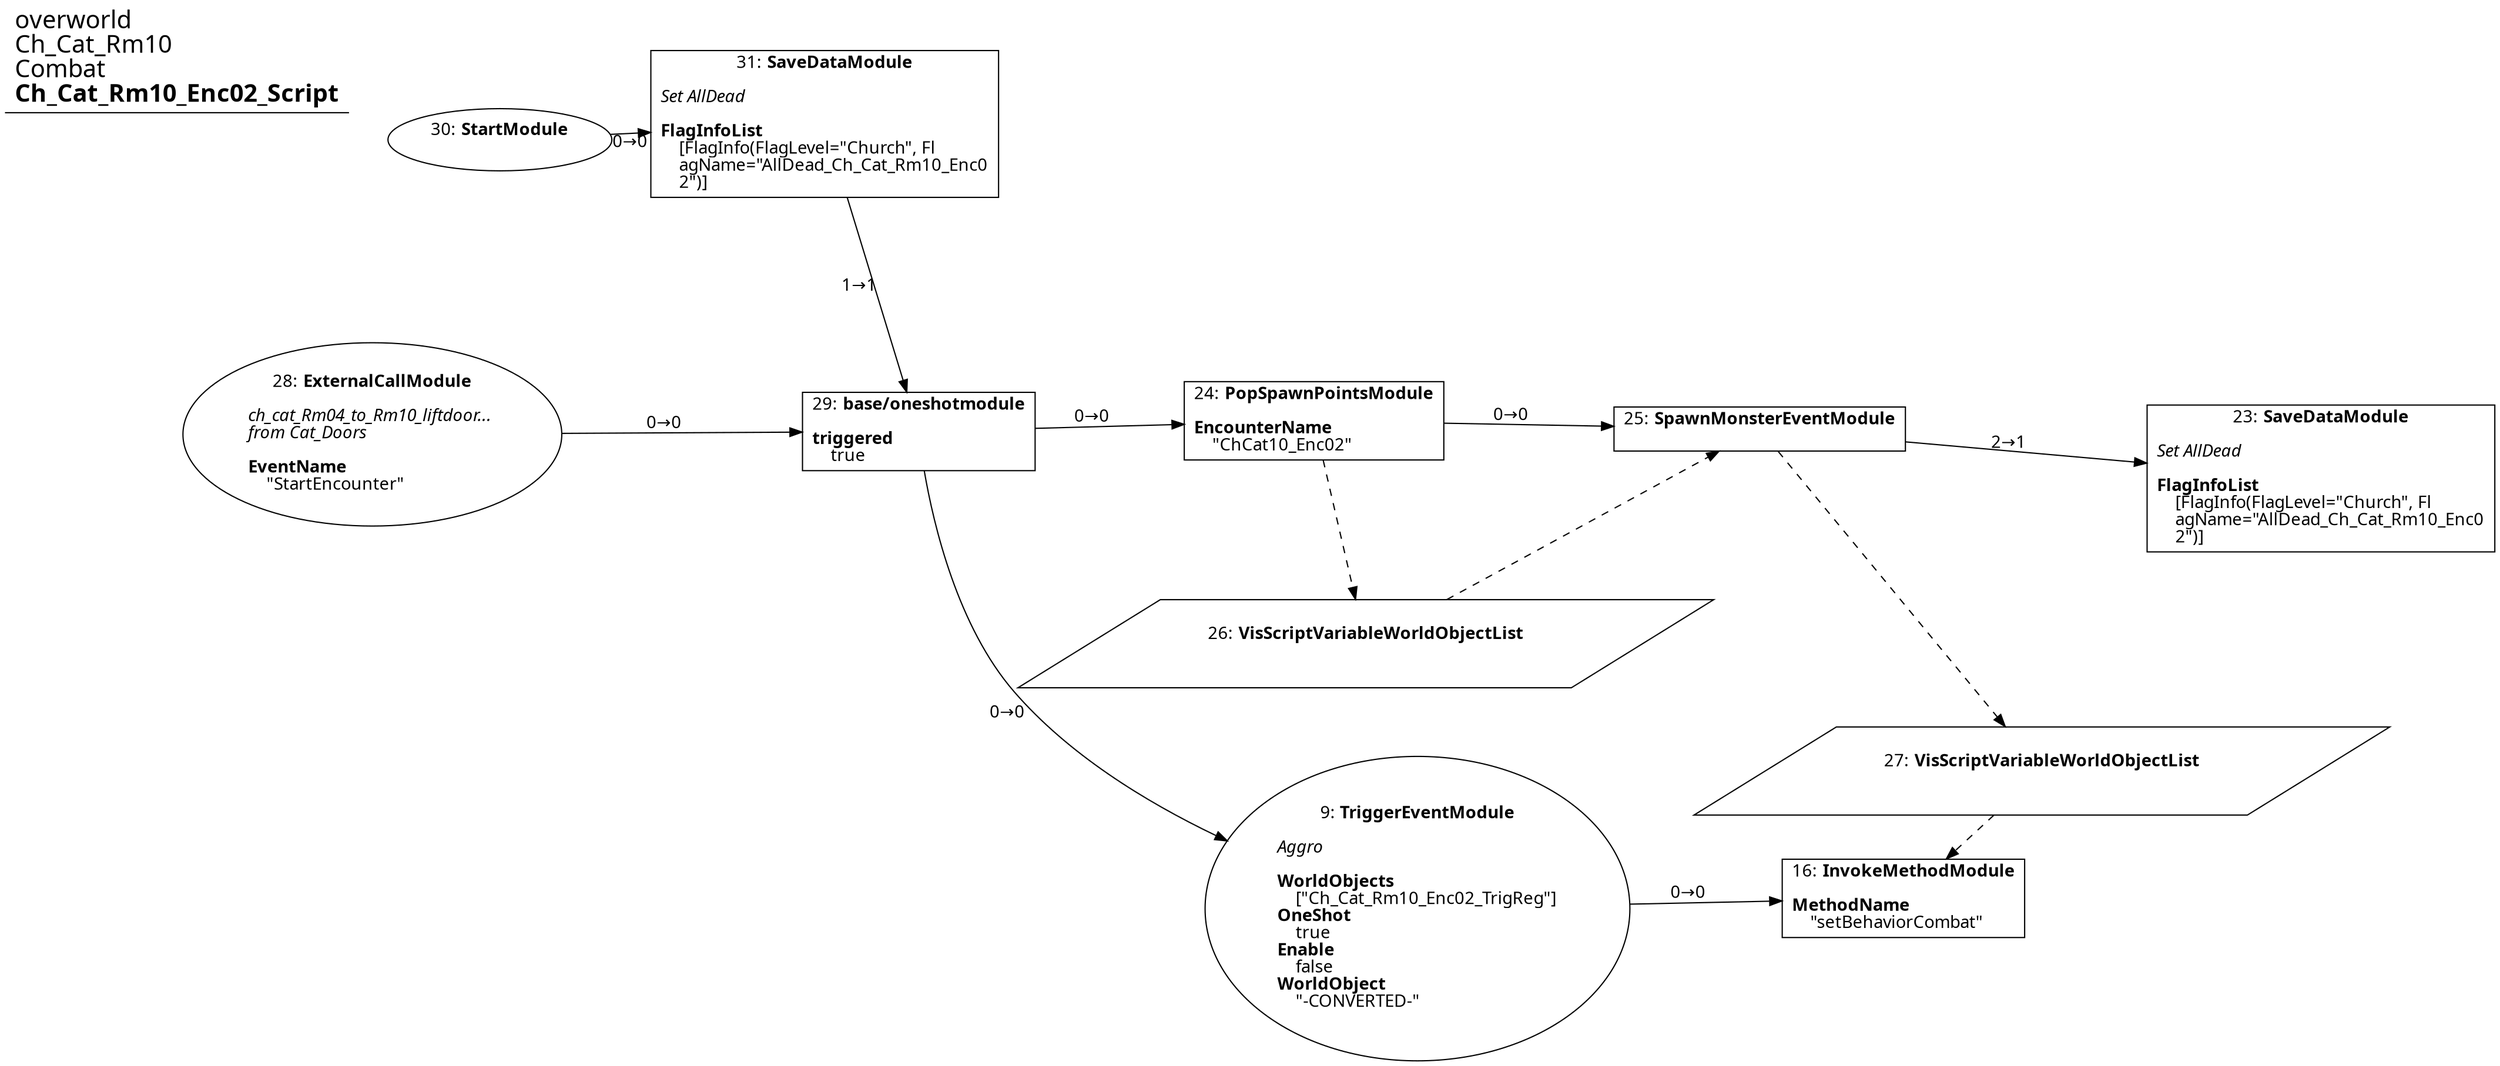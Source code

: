 digraph {
    layout = fdp;
    overlap = prism;
    sep = "+16";
    splines = spline;

    node [ shape = box ];

    graph [ fontname = "Segoe UI" ];
    node [ fontname = "Segoe UI" ];
    edge [ fontname = "Segoe UI" ];

    9 [ label = <9: <b>TriggerEventModule</b><br/><br/><i>Aggro<br align="left"/></i><br align="left"/><b>WorldObjects</b><br align="left"/>    [&quot;Ch_Cat_Rm10_Enc02_TrigReg&quot;]<br align="left"/><b>OneShot</b><br align="left"/>    true<br align="left"/><b>Enable</b><br align="left"/>    false<br align="left"/><b>WorldObject</b><br align="left"/>    &quot;-CONVERTED-&quot;<br align="left"/>> ];
    9 [ shape = oval ]
    9 [ pos = "0.34100002,-0.46300003!" ];
    9 -> 16 [ label = "0→0" ];

    16 [ label = <16: <b>InvokeMethodModule</b><br/><br/><b>MethodName</b><br align="left"/>    &quot;setBehaviorCombat&quot;<br align="left"/>> ];
    16 [ pos = "0.61200005,-0.46300003!" ];
    27 -> 16 [ style = dashed ];

    23 [ label = <23: <b>SaveDataModule</b><br/><br/><i>Set AllDead<br align="left"/></i><br align="left"/><b>FlagInfoList</b><br align="left"/>    [FlagInfo(FlagLevel=&quot;Church&quot;, Fl<br align="left"/>    agName=&quot;AllDead_Ch_Cat_Rm10_Enc0<br align="left"/>    2&quot;)]<br align="left"/>> ];
    23 [ pos = "0.851,-0.22100002!" ];

    24 [ label = <24: <b>PopSpawnPointsModule</b><br/><br/><b>EncounterName</b><br align="left"/>    &quot;ChCat10_Enc02&quot;<br align="left"/>> ];
    24 [ pos = "0.33,-0.19900002!" ];
    24 -> 25 [ label = "0→0" ];
    24 -> 26 [ style = dashed ];

    25 [ label = <25: <b>SpawnMonsterEventModule</b><br/><br/>> ];
    25 [ pos = "0.55700004,-0.19800001!" ];
    25 -> 23 [ label = "2→1" ];
    26 -> 25 [ style = dashed ];
    25 -> 27 [ style = dashed ];

    26 [ label = <26: <b>VisScriptVariableWorldObjectList</b><br/><br/>> ];
    26 [ shape = parallelogram ]
    26 [ pos = "0.38200003,-0.33600003!" ];

    27 [ label = <27: <b>VisScriptVariableWorldObjectList</b><br/><br/>> ];
    27 [ shape = parallelogram ]
    27 [ pos = "0.67600006,-0.38700002!" ];

    28 [ label = <28: <b>ExternalCallModule</b><br/><br/><i>ch_cat_Rm04_to_Rm10_liftdoor... <br align="left"/>from Cat_Doors<br align="left"/></i><br align="left"/><b>EventName</b><br align="left"/>    &quot;StartEncounter&quot;<br align="left"/>> ];
    28 [ shape = oval ]
    28 [ pos = "-0.25,-0.19900002!" ];
    28 -> 29 [ label = "0→0" ];

    29 [ label = <29: <b>base/oneshotmodule</b><br/><br/><b>triggered</b><br align="left"/>    true<br align="left"/>> ];
    29 [ pos = "0.07,-0.19900002!" ];
    29 -> 24 [ label = "0→0" ];
    29 -> 9 [ label = "0→0" ];

    30 [ label = <30: <b>StartModule</b><br/><br/>> ];
    30 [ shape = oval ]
    30 [ pos = "-0.24300002,-0.012!" ];
    30 -> 31 [ label = "0→0" ];

    31 [ label = <31: <b>SaveDataModule</b><br/><br/><i>Set AllDead<br align="left"/></i><br align="left"/><b>FlagInfoList</b><br align="left"/>    [FlagInfo(FlagLevel=&quot;Church&quot;, Fl<br align="left"/>    agName=&quot;AllDead_Ch_Cat_Rm10_Enc0<br align="left"/>    2&quot;)]<br align="left"/>> ];
    31 [ pos = "-0.05,-0.011000001!" ];
    31 -> 29 [ label = "1→1" ];

    title [ pos = "-0.25100002,-0.010000001!" ];
    title [ shape = underline ];
    title [ label = <<font point-size="20">overworld<br align="left"/>Ch_Cat_Rm10<br align="left"/>Combat<br align="left"/><b>Ch_Cat_Rm10_Enc02_Script</b><br align="left"/></font>> ];
}
